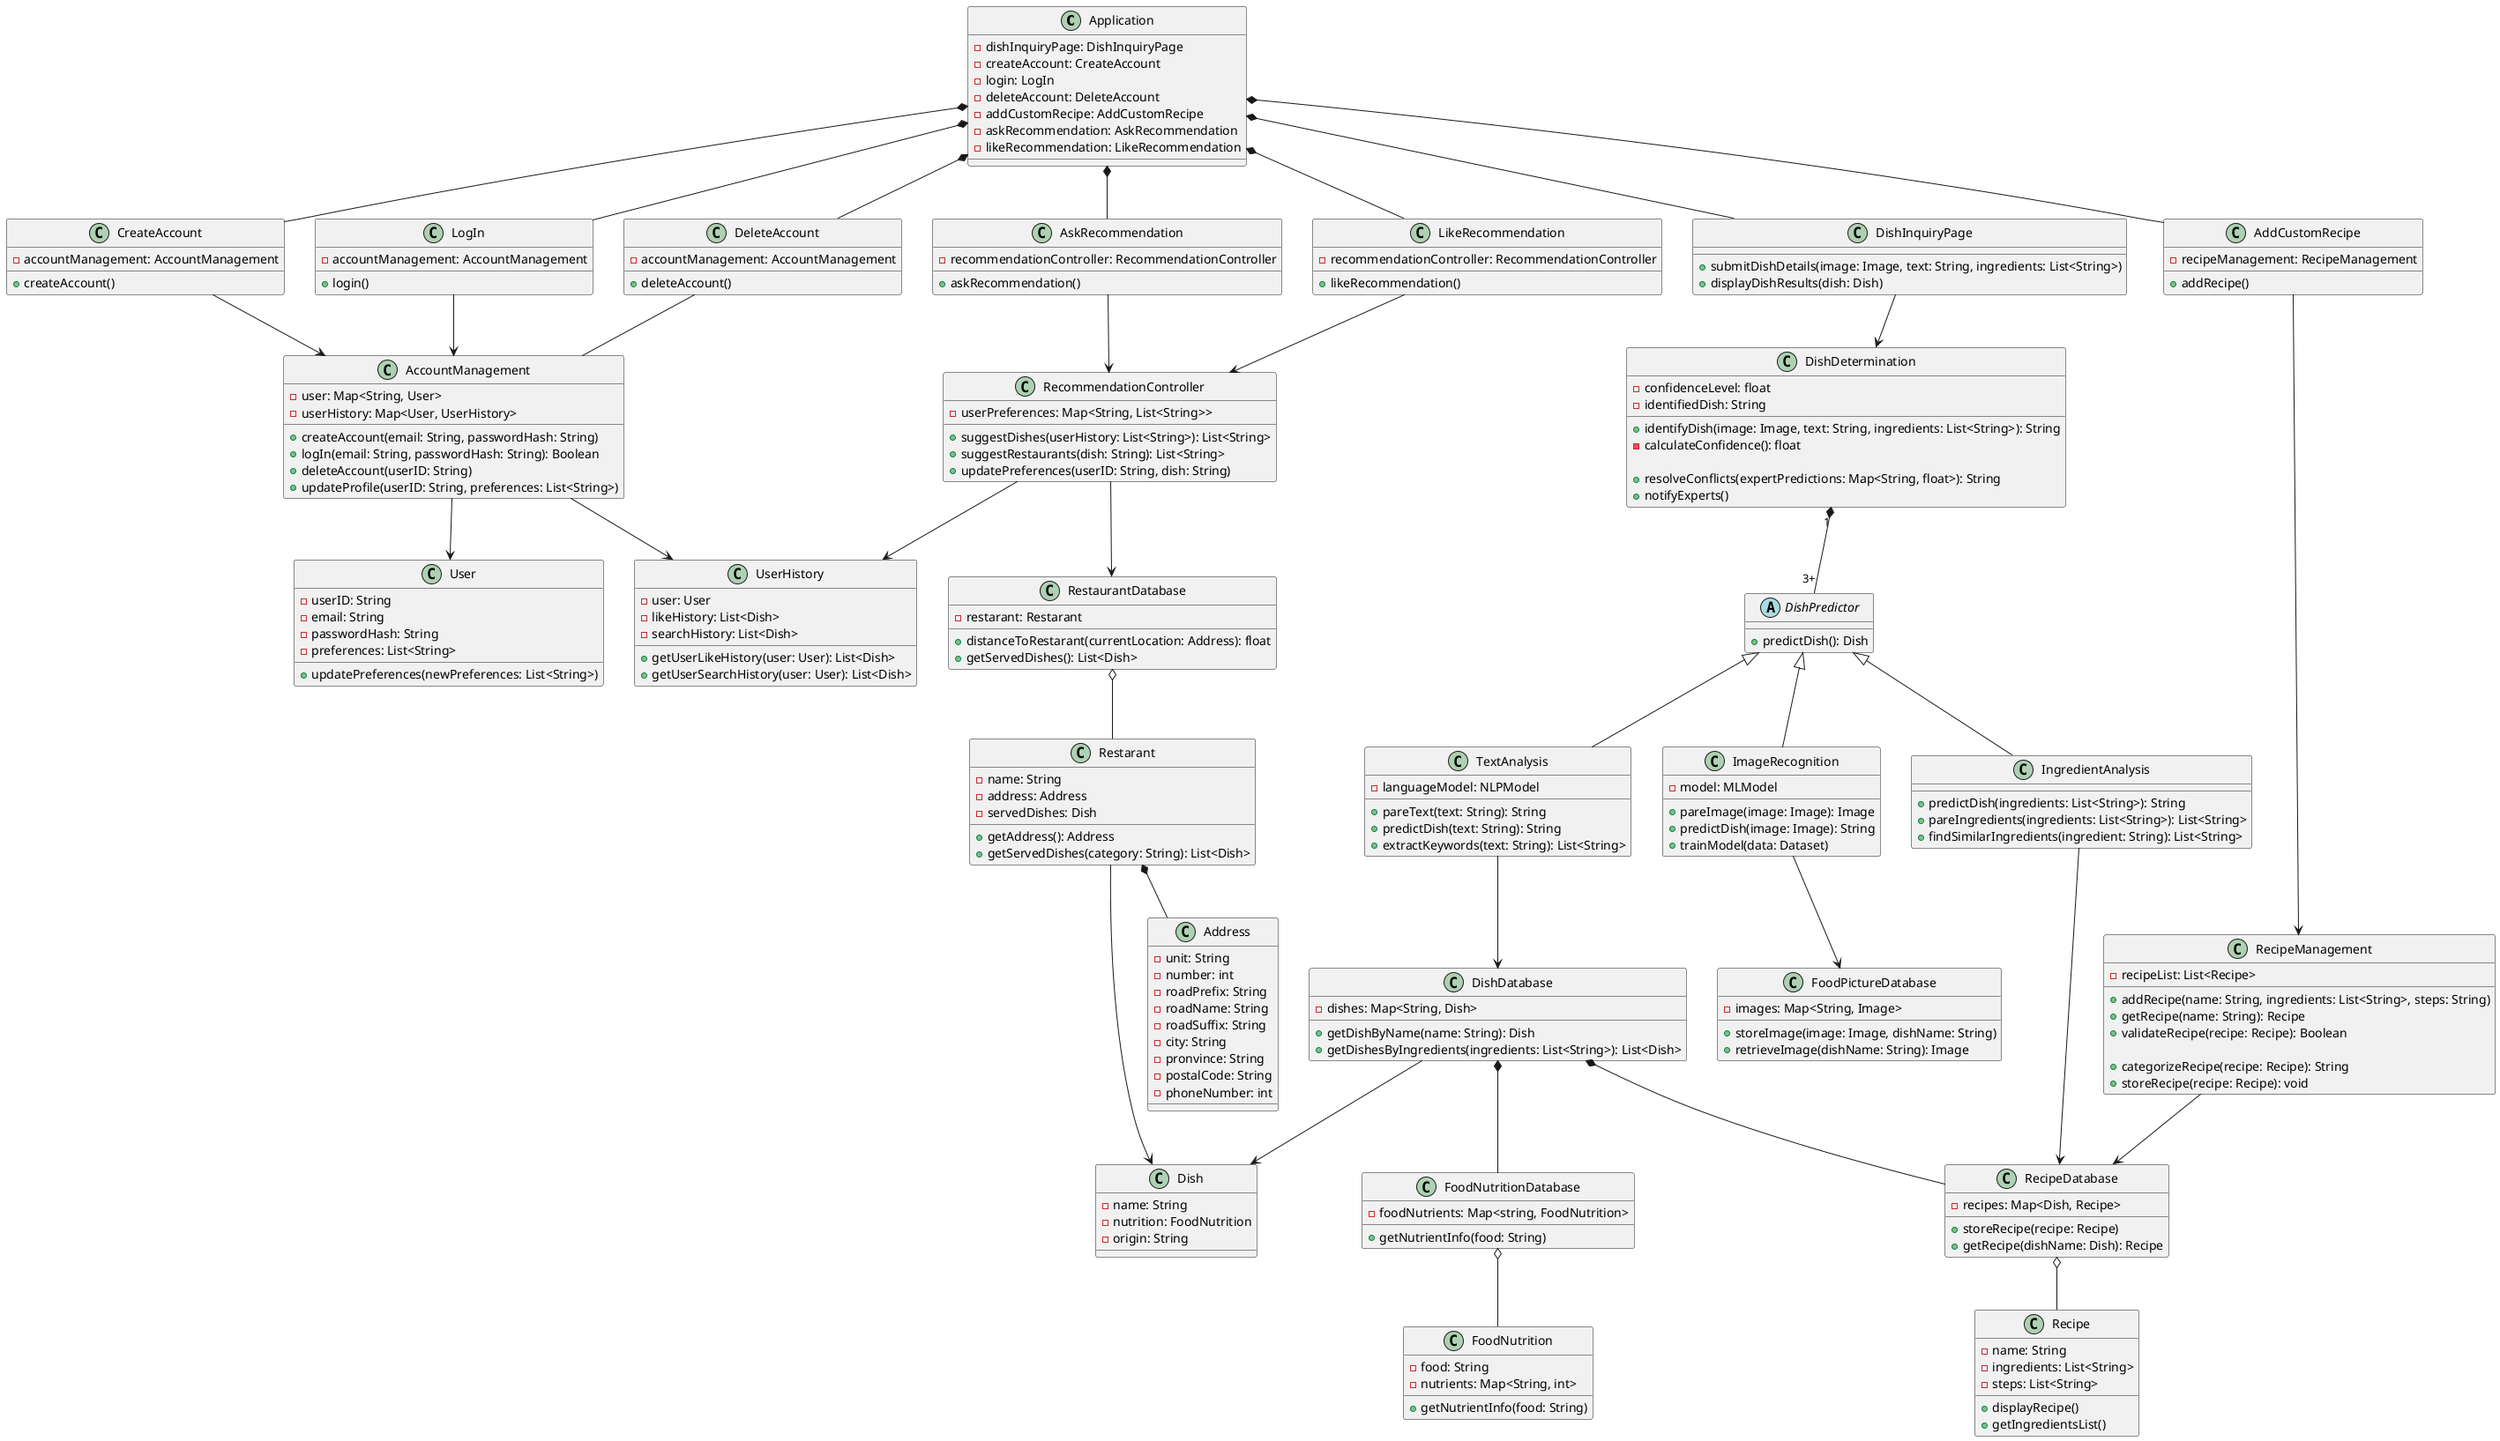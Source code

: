 @startuml
' Define classes for system architecture with attributes and methods

class "Application"{
    - dishInquiryPage: DishInquiryPage
    - createAccount: CreateAccount
    - login: LogIn
    - deleteAccount: DeleteAccount
    - addCustomRecipe: AddCustomRecipe
    - askRecommendation: AskRecommendation
    - likeRecommendation: LikeRecommendation
    
}

class "CreateAccount" {
      - accountManagement: AccountManagement
      + createAccount()
}

class "LogIn"{
      - accountManagement: AccountManagement
      + login()
}

class "DeleteAccount"{
      - accountManagement: AccountManagement
      + deleteAccount()
}

class "AddCustomRecipe" {
      - recipeManagement: RecipeManagement
      + addRecipe()
}

class "AskRecommendation" {
    - recommendationController: RecommendationController
    + askRecommendation()
}

class "LikeRecommendation" {
    - recommendationController: RecommendationController

    ' Fix# 1 Rename “askRecommendation” in LikeRecommendation
    + likeRecommendation()
}

class "DishDetermination" {
    -confidenceLevel: float
    -identifiedDish: String
    +identifyDish(image: Image, text: String, ingredients: List<String>): String
    -calculateConfidence(): float

    ' Fix# 2 Add a Conflict-Resolution Method in DishDetermination (Blackboard)
    +resolveConflicts(expertPredictions: Map<String, float>): String
    +notifyExperts()
}

abstract "DishPredictor"{
    + predictDish(): Dish
}

class "ImageRecognition" {
    -model: MLModel
    +pareImage(image: Image): Image
    +predictDish(image: Image): String
    +trainModel(data: Dataset)
}

class "TextAnalysis" {
    -languageModel: NLPModel
    +pareText(text: String): String
    +predictDish(text: String): String
    +extractKeywords(text: String): List<String>
}

class "IngredientAnalysis" {
    +predictDish(ingredients: List<String>): String
    +pareIngredients(ingredients: List<String>): List<String>
    +findSimilarIngredients(ingredient: String): List<String>
}

class "RecipeManagement" {
    -recipeList: List<Recipe>
    +addRecipe(name: String, ingredients: List<String>, steps: String)
    +getRecipe(name: String): Recipe
    +validateRecipe(recipe: Recipe): Boolean
    
    ' Fix# 3 Additional methods to illustrate Pipe-and-Filter
    +categorizeRecipe(recipe: Recipe): String
    +storeRecipe(recipe: Recipe): void
}

class "RecommendationController" {
    -userPreferences: Map<String, List<String>>
    +suggestDishes(userHistory: List<String>): List<String>
    +suggestRestaurants(dish: String): List<String>
    +updatePreferences(userID: String, dish: String)
}

class "AccountManagement" {
    - user: Map<String, User>
    - userHistory: Map<User, UserHistory>
    +createAccount(email: String, passwordHash: String)
    +logIn(email: String, passwordHash: String): Boolean
    +deleteAccount(userID: String)
    +updateProfile(userID: String, preferences: List<String>)
}

class "DishInquiryPage" {
    +submitDishDetails(image: Image, text: String, ingredients: List<String>)
    +displayDishResults(dish: Dish)
}

class "User" {
    -userID: String
    -email: String
    -passwordHash: String
    -preferences: List<String>
    +updatePreferences(newPreferences: List<String>)
}

class "UserHistory" {
    - user: User
    - likeHistory: List<Dish>
    - searchHistory: List<Dish>
    + getUserLikeHistory(user: User): List<Dish>
    + getUserSearchHistory(user: User): List<Dish>
}

class "Recipe" {
    -name: String
    -ingredients: List<String>
    -steps: List<String>
    +displayRecipe()
    +getIngredientsList()
}

class "Dish" {
    -name: String
    -nutrition: FoodNutrition
    -origin: String
}

class "FoodPictureDatabase" {
    -images: Map<String, Image>
    +storeImage(image: Image, dishName: String)
    +retrieveImage(dishName: String): Image
}

class "DishDatabase" {
    -dishes: Map<String, Dish>
    +getDishByName(name: String): Dish
    +getDishesByIngredients(ingredients: List<String>): List<Dish>
}

class Address{
    - unit: String
    - number: int
    - roadPrefix: String
    - roadName: String
    - roadSuffix: String
    - city: String
    - pronvince: String
    - postalCode: String
    - phoneNumber: int
}

class Restarant {
    - name: String
    - address: Address
    - servedDishes: Dish
    + getAddress(): Address
    + getServedDishes(category: String): List<Dish>
}

class "RestaurantDatabase" {
    -restarant: Restarant
    +distanceToRestarant(currentLocation: Address): float
    +getServedDishes(): List<Dish>
}

class "RecipeDatabase" {
    -recipes: Map<Dish, Recipe>
    +storeRecipe(recipe: Recipe)
    +getRecipe(dishName: Dish): Recipe
}

class "FoodNutrition" {
    - food: String
    - nutrients: Map<String, int>
    + getNutrientInfo(food: String)
}

class "FoodNutritionDatabase" {
    - foodNutrients: Map<string, FoodNutrition>
    + getNutrientInfo(food: String)
}


' Relationships

Application *-- DishInquiryPage
Application *-- CreateAccount
Application *-- LogIn
Application *-- DeleteAccount
Application *-- AskRecommendation
Application *-- LikeRecommendation
Application *-- AddCustomRecipe

CreateAccount --> AccountManagement
LogIn --> AccountManagement
DeleteAccount -- AccountManagement
AskRecommendation --> RecommendationController
LikeRecommendation --> RecommendationController
AddCustomRecipe --> RecipeManagement

DishInquiryPage --> DishDetermination 
DishDetermination "1"*--"3+" DishPredictor
DishPredictor <|-- ImageRecognition
DishPredictor <|-- TextAnalysis
DishPredictor <|-- IngredientAnalysis

ImageRecognition --> FoodPictureDatabase 
TextAnalysis --> DishDatabase 
IngredientAnalysis --> RecipeDatabase

RecommendationController --> RestaurantDatabase
RecommendationController --> UserHistory 

AccountManagement --> User
AccountManagement --> UserHistory

RecipeManagement --> RecipeDatabase 


' Databases
DishDatabase --> Dish
DishDatabase *-- RecipeDatabase
DishDatabase *-- FoodNutritionDatabase
FoodNutritionDatabase o-- FoodNutrition

RestaurantDatabase o-- Restarant
Restarant *-- Address
Restarant --> Dish

RecipeDatabase o-- Recipe
@enduml